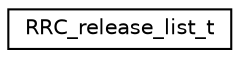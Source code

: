 digraph "Graphical Class Hierarchy"
{
 // LATEX_PDF_SIZE
  edge [fontname="Helvetica",fontsize="10",labelfontname="Helvetica",labelfontsize="10"];
  node [fontname="Helvetica",fontsize="10",shape=record];
  rankdir="LR";
  Node0 [label="RRC_release_list_t",height=0.2,width=0.4,color="black", fillcolor="white", style="filled",URL="$structRRC__release__list__t.html",tooltip=" "];
}

